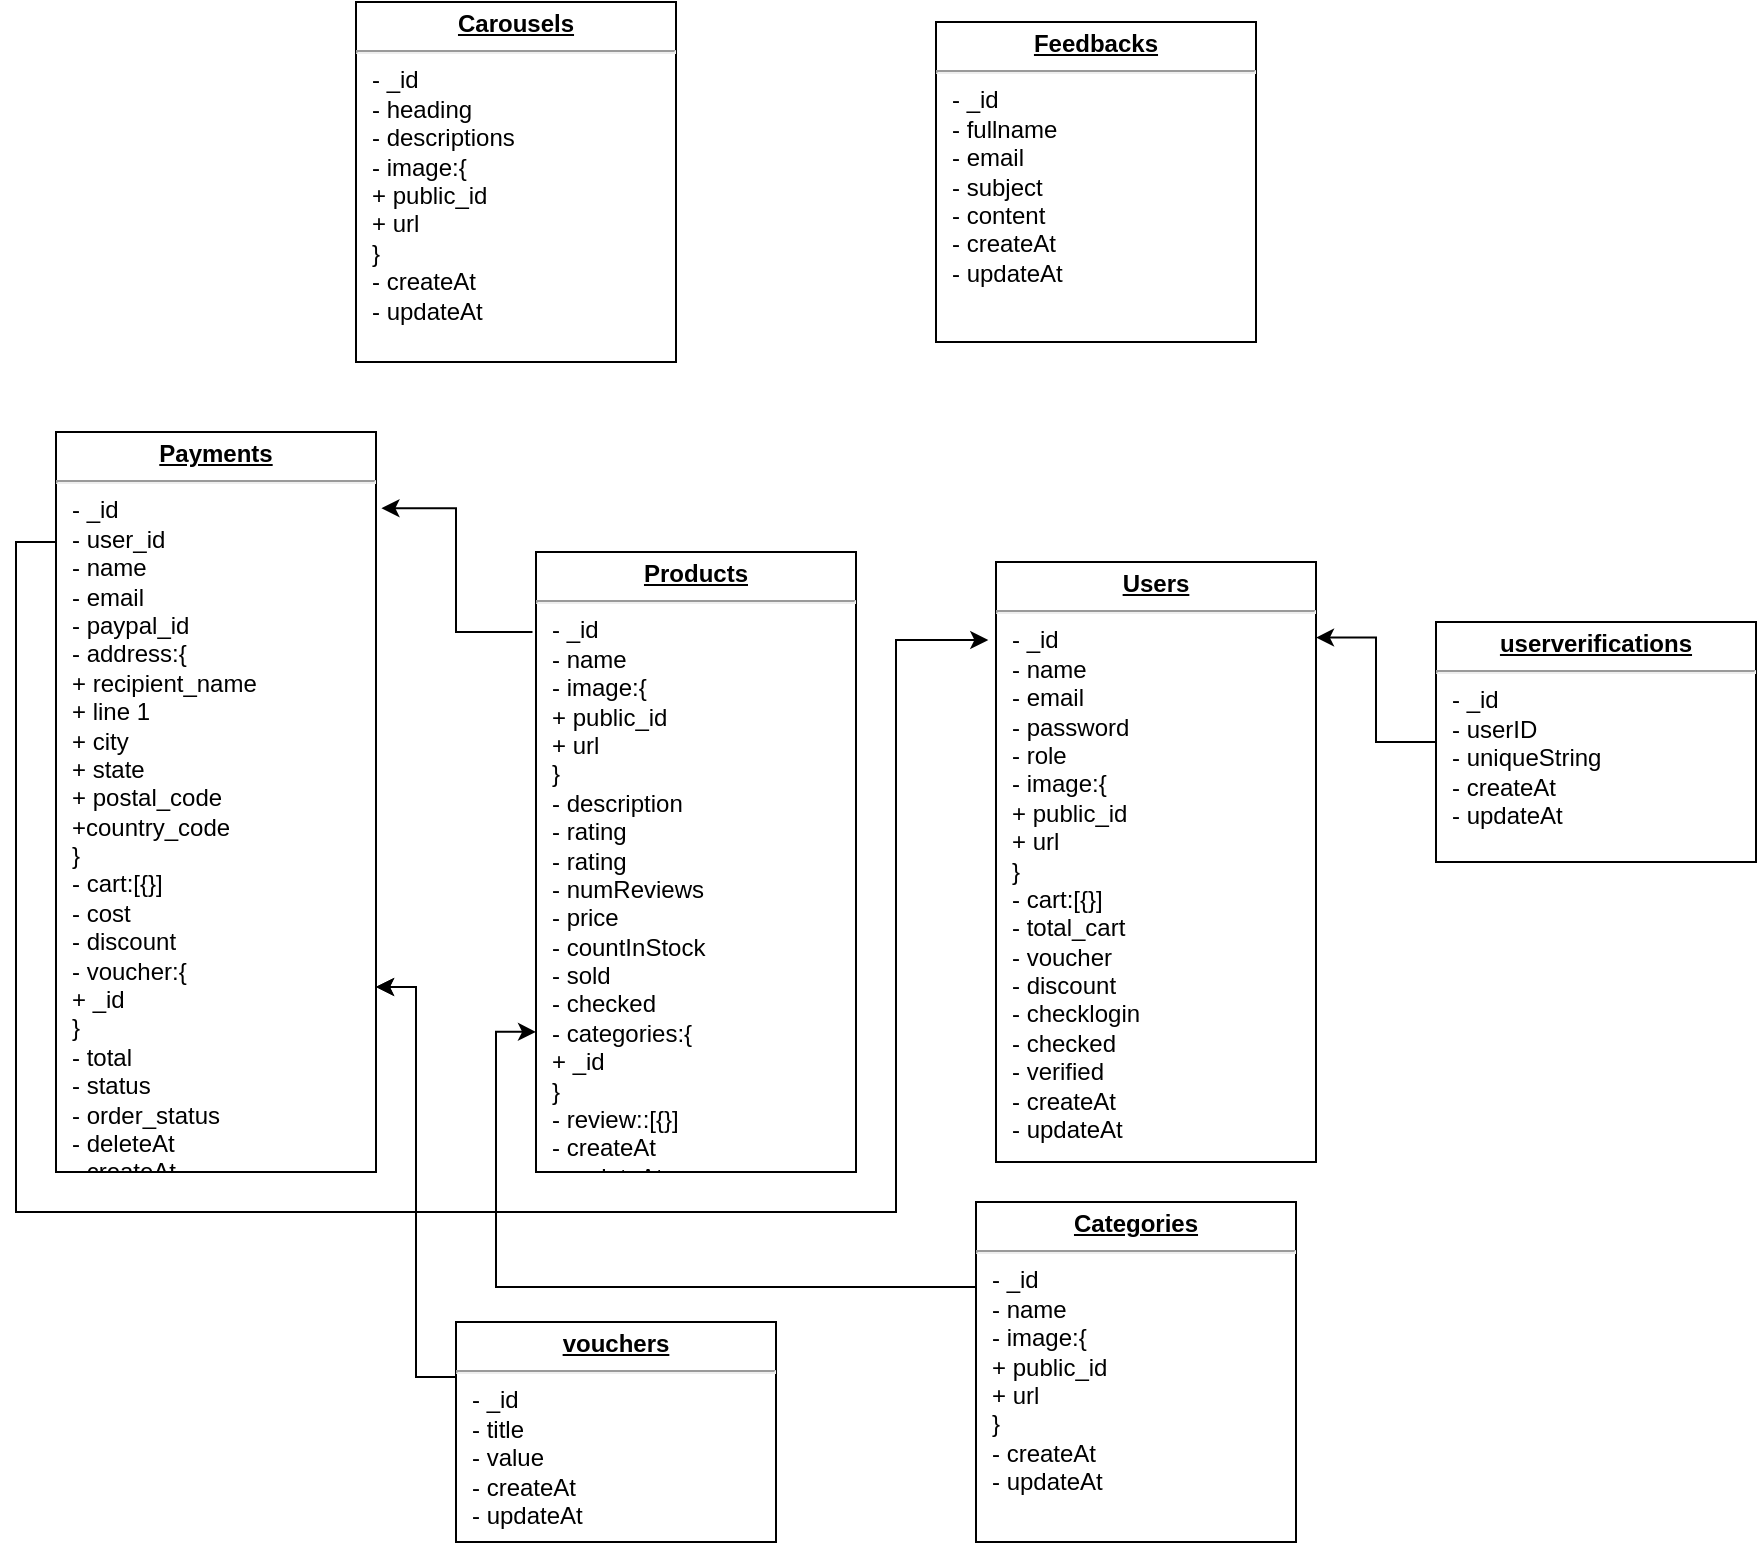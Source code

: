 <mxfile version="17.4.6" type="device"><diagram id="XJcjMtOjBpCCLDijvMkN" name="Page-1"><mxGraphModel dx="2211" dy="3099" grid="1" gridSize="10" guides="1" tooltips="1" connect="1" arrows="1" fold="1" page="1" pageScale="1" pageWidth="827" pageHeight="1169" math="0" shadow="0"><root><mxCell id="0"/><mxCell id="1" parent="0"/><mxCell id="GevWmk8a6JTY4Nan1Ma_-3" value="&lt;p style=&quot;margin: 0px ; margin-top: 4px ; text-align: center ; text-decoration: underline&quot;&gt;&lt;b&gt;Carousels&lt;/b&gt;&lt;/p&gt;&lt;hr&gt;&lt;p style=&quot;margin: 0px ; margin-left: 8px&quot;&gt;- _id&lt;br&gt;- heading&lt;br&gt;- descriptions&lt;/p&gt;&lt;p style=&quot;margin: 0px 0px 0px 8px&quot;&gt;-&amp;nbsp;image:{&lt;/p&gt;&lt;p style=&quot;margin: 0px 0px 0px 8px&quot;&gt;+ public_id&lt;/p&gt;&lt;p style=&quot;margin: 0px 0px 0px 8px&quot;&gt;+ url&lt;/p&gt;&lt;p style=&quot;margin: 0px 0px 0px 8px&quot;&gt;}&lt;/p&gt;&lt;p style=&quot;margin: 0px ; margin-left: 8px&quot;&gt;- createAt&lt;/p&gt;&lt;p style=&quot;margin: 0px ; margin-left: 8px&quot;&gt;- updateAt&lt;/p&gt;&lt;p style=&quot;margin: 0px ; margin-left: 8px&quot;&gt;&lt;br&gt;&lt;/p&gt;" style="verticalAlign=top;align=left;overflow=fill;fontSize=12;fontFamily=Helvetica;html=1;" parent="1" vertex="1"><mxGeometry x="10" y="-2310" width="160" height="180" as="geometry"/></mxCell><mxCell id="GevWmk8a6JTY4Nan1Ma_-11" value="&lt;p style=&quot;margin: 0px ; margin-top: 4px ; text-align: center ; text-decoration: underline&quot;&gt;&lt;b&gt;Categories&lt;/b&gt;&lt;/p&gt;&lt;hr&gt;&lt;p style=&quot;margin: 0px ; margin-left: 8px&quot;&gt;- _id&lt;/p&gt;&lt;p style=&quot;margin: 0px ; margin-left: 8px&quot;&gt;- name&lt;/p&gt;&lt;p style=&quot;margin: 0px ; margin-left: 8px&quot;&gt;-&amp;nbsp;&lt;span&gt;image:{&lt;/span&gt;&lt;/p&gt;&lt;p style=&quot;margin: 0px 0px 0px 8px&quot;&gt;+ public_id&lt;/p&gt;&lt;p style=&quot;margin: 0px 0px 0px 8px&quot;&gt;+ url&lt;/p&gt;&lt;p style=&quot;margin: 0px 0px 0px 8px&quot;&gt;}&lt;/p&gt;&lt;p style=&quot;margin: 0px 0px 0px 8px&quot;&gt;- createAt&lt;/p&gt;&lt;p style=&quot;margin: 0px 0px 0px 8px&quot;&gt;- updateAt&lt;/p&gt;" style="verticalAlign=top;align=left;overflow=fill;fontSize=12;fontFamily=Helvetica;html=1;" parent="1" vertex="1"><mxGeometry x="320" y="-1710" width="160" height="170" as="geometry"/></mxCell><mxCell id="GevWmk8a6JTY4Nan1Ma_-12" value="&lt;p style=&quot;margin: 0px ; margin-top: 4px ; text-align: center ; text-decoration: underline&quot;&gt;&lt;b&gt;Feedbacks&lt;/b&gt;&lt;/p&gt;&lt;hr&gt;&lt;p style=&quot;margin: 0px ; margin-left: 8px&quot;&gt;- _id&lt;br&gt;- fullname&lt;/p&gt;&lt;p style=&quot;margin: 0px ; margin-left: 8px&quot;&gt;- email&lt;/p&gt;&lt;p style=&quot;margin: 0px ; margin-left: 8px&quot;&gt;- subject&lt;/p&gt;&lt;p style=&quot;margin: 0px ; margin-left: 8px&quot;&gt;- content&lt;/p&gt;&lt;p style=&quot;margin: 0px 0px 0px 8px&quot;&gt;- createAt&lt;/p&gt;&lt;p style=&quot;margin: 0px 0px 0px 8px&quot;&gt;- updateAt&lt;/p&gt;" style="verticalAlign=top;align=left;overflow=fill;fontSize=12;fontFamily=Helvetica;html=1;" parent="1" vertex="1"><mxGeometry x="300" y="-2300" width="160" height="160" as="geometry"/></mxCell><mxCell id="MCF1oscee59n6epw22Gy-1" style="edgeStyle=orthogonalEdgeStyle;rounded=0;orthogonalLoop=1;jettySize=auto;html=1;exitX=0;exitY=0.25;exitDx=0;exitDy=0;entryX=-0.024;entryY=0.13;entryDx=0;entryDy=0;entryPerimeter=0;" edge="1" parent="1" source="GevWmk8a6JTY4Nan1Ma_-17" target="GevWmk8a6JTY4Nan1Ma_-22"><mxGeometry relative="1" as="geometry"><mxPoint x="320" y="-1970" as="targetPoint"/><Array as="points"><mxPoint x="-140" y="-2040"/><mxPoint x="-160" y="-2040"/><mxPoint x="-160" y="-1705"/><mxPoint x="280" y="-1705"/><mxPoint x="280" y="-1991"/></Array></mxGeometry></mxCell><mxCell id="GevWmk8a6JTY4Nan1Ma_-17" value="&lt;p style=&quot;margin: 0px ; margin-top: 4px ; text-align: center ; text-decoration: underline&quot;&gt;&lt;b&gt;Payments&lt;/b&gt;&lt;/p&gt;&lt;hr&gt;&lt;p style=&quot;margin: 0px ; margin-left: 8px&quot;&gt;- _id&lt;br&gt;- user_id&lt;/p&gt;&lt;p style=&quot;margin: 0px ; margin-left: 8px&quot;&gt;- name&lt;/p&gt;&lt;p style=&quot;margin: 0px ; margin-left: 8px&quot;&gt;- email&lt;/p&gt;&lt;p style=&quot;margin: 0px ; margin-left: 8px&quot;&gt;- paypal_id&lt;/p&gt;&lt;p style=&quot;margin: 0px ; margin-left: 8px&quot;&gt;- address:{&lt;/p&gt;&lt;p style=&quot;margin: 0px ; margin-left: 8px&quot;&gt;+ recipient_name&lt;/p&gt;&lt;p style=&quot;margin: 0px ; margin-left: 8px&quot;&gt;+ line 1&lt;/p&gt;&lt;p style=&quot;margin: 0px ; margin-left: 8px&quot;&gt;+ city&lt;/p&gt;&lt;p style=&quot;margin: 0px ; margin-left: 8px&quot;&gt;+ state&lt;/p&gt;&lt;p style=&quot;margin: 0px ; margin-left: 8px&quot;&gt;+ postal_code&lt;/p&gt;&lt;p style=&quot;margin: 0px ; margin-left: 8px&quot;&gt;+country_code&lt;/p&gt;&lt;p style=&quot;margin: 0px ; margin-left: 8px&quot;&gt;}&lt;/p&gt;&lt;p style=&quot;margin: 0px ; margin-left: 8px&quot;&gt;- cart:[{}]&lt;/p&gt;&lt;p style=&quot;margin: 0px ; margin-left: 8px&quot;&gt;- cost&lt;/p&gt;&lt;p style=&quot;margin: 0px ; margin-left: 8px&quot;&gt;- discount&lt;/p&gt;&lt;p style=&quot;margin: 0px ; margin-left: 8px&quot;&gt;- voucher:{&lt;/p&gt;&lt;p style=&quot;margin: 0px ; margin-left: 8px&quot;&gt;+ _id&lt;/p&gt;&lt;p style=&quot;margin: 0px ; margin-left: 8px&quot;&gt;}&lt;/p&gt;&lt;p style=&quot;margin: 0px ; margin-left: 8px&quot;&gt;- total&lt;/p&gt;&lt;p style=&quot;margin: 0px ; margin-left: 8px&quot;&gt;- status&lt;/p&gt;&lt;p style=&quot;margin: 0px ; margin-left: 8px&quot;&gt;- order_status&lt;/p&gt;&lt;p style=&quot;margin: 0px ; margin-left: 8px&quot;&gt;- deleteAt&lt;/p&gt;&lt;p style=&quot;margin: 0px 0px 0px 8px&quot;&gt;- createAt&lt;/p&gt;&lt;p style=&quot;margin: 0px 0px 0px 8px&quot;&gt;- updateAt&lt;/p&gt;" style="verticalAlign=top;align=left;overflow=fill;fontSize=12;fontFamily=Helvetica;html=1;" parent="1" vertex="1"><mxGeometry x="-140" y="-2095" width="160" height="370" as="geometry"/></mxCell><mxCell id="GevWmk8a6JTY4Nan1Ma_-22" value="&lt;p style=&quot;margin: 0px ; margin-top: 4px ; text-align: center ; text-decoration: underline&quot;&gt;&lt;b&gt;Users&lt;/b&gt;&lt;/p&gt;&lt;hr&gt;&lt;p style=&quot;margin: 0px ; margin-left: 8px&quot;&gt;- _id&lt;br&gt;- name&lt;/p&gt;&lt;p style=&quot;margin: 0px ; margin-left: 8px&quot;&gt;- email&lt;/p&gt;&lt;p style=&quot;margin: 0px ; margin-left: 8px&quot;&gt;- password&lt;/p&gt;&lt;p style=&quot;margin: 0px ; margin-left: 8px&quot;&gt;- role&lt;/p&gt;&lt;p style=&quot;margin: 0px ; margin-left: 8px&quot;&gt;-&lt;span&gt;&amp;nbsp;image:{&lt;/span&gt;&lt;/p&gt;&lt;p style=&quot;margin: 0px 0px 0px 8px&quot;&gt;+ public_id&lt;/p&gt;&lt;p style=&quot;margin: 0px 0px 0px 8px&quot;&gt;+ url&lt;/p&gt;&lt;p style=&quot;margin: 0px 0px 0px 8px&quot;&gt;}&lt;/p&gt;&lt;p style=&quot;margin: 0px 0px 0px 8px&quot;&gt;- cart:[{}]&lt;/p&gt;&lt;p style=&quot;margin: 0px 0px 0px 8px&quot;&gt;- total_cart&lt;/p&gt;&lt;p style=&quot;margin: 0px 0px 0px 8px&quot;&gt;- voucher&lt;/p&gt;&lt;p style=&quot;margin: 0px 0px 0px 8px&quot;&gt;- discount&lt;/p&gt;&lt;p style=&quot;margin: 0px 0px 0px 8px&quot;&gt;- checklogin&lt;/p&gt;&lt;p style=&quot;margin: 0px 0px 0px 8px&quot;&gt;- checked&lt;/p&gt;&lt;p style=&quot;margin: 0px 0px 0px 8px&quot;&gt;- verified&lt;/p&gt;&lt;p style=&quot;margin: 0px 0px 0px 8px&quot;&gt;- createAt&lt;br&gt;&lt;/p&gt;&lt;p style=&quot;margin: 0px 0px 0px 8px&quot;&gt;- updateAt&lt;/p&gt;" style="verticalAlign=top;align=left;overflow=fill;fontSize=12;fontFamily=Helvetica;html=1;" parent="1" vertex="1"><mxGeometry x="330" y="-2030" width="160" height="300" as="geometry"/></mxCell><mxCell id="GevWmk8a6JTY4Nan1Ma_-25" value="&lt;p style=&quot;margin: 0px ; margin-top: 4px ; text-align: center ; text-decoration: underline&quot;&gt;&lt;b&gt;userverifications&lt;/b&gt;&lt;/p&gt;&lt;hr&gt;&lt;p style=&quot;margin: 0px ; margin-left: 8px&quot;&gt;- _id&lt;br&gt;- userID&lt;/p&gt;&lt;p style=&quot;margin: 0px ; margin-left: 8px&quot;&gt;- uniqueString&lt;/p&gt;&lt;p style=&quot;margin: 0px 0px 0px 8px&quot;&gt;- createAt&lt;br&gt;&lt;/p&gt;&lt;p style=&quot;margin: 0px 0px 0px 8px&quot;&gt;- updateAt&lt;/p&gt;" style="verticalAlign=top;align=left;overflow=fill;fontSize=12;fontFamily=Helvetica;html=1;" parent="1" vertex="1"><mxGeometry x="550" y="-2000" width="160" height="120" as="geometry"/></mxCell><mxCell id="GevWmk8a6JTY4Nan1Ma_-48" style="edgeStyle=orthogonalEdgeStyle;rounded=0;orthogonalLoop=1;jettySize=auto;html=1;exitX=0;exitY=0.25;exitDx=0;exitDy=0;entryX=1;entryY=0.75;entryDx=0;entryDy=0;" parent="1" source="GevWmk8a6JTY4Nan1Ma_-26" target="GevWmk8a6JTY4Nan1Ma_-17" edge="1"><mxGeometry relative="1" as="geometry"/></mxCell><mxCell id="GevWmk8a6JTY4Nan1Ma_-26" value="&lt;p style=&quot;margin: 0px ; margin-top: 4px ; text-align: center ; text-decoration: underline&quot;&gt;&lt;b&gt;vouchers&lt;/b&gt;&lt;/p&gt;&lt;hr&gt;&lt;p style=&quot;margin: 0px ; margin-left: 8px&quot;&gt;- _id&lt;/p&gt;&lt;p style=&quot;margin: 0px ; margin-left: 8px&quot;&gt;- title&lt;/p&gt;&lt;p style=&quot;margin: 0px ; margin-left: 8px&quot;&gt;- value&lt;/p&gt;&lt;p style=&quot;margin: 0px 0px 0px 8px&quot;&gt;- createAt&lt;br&gt;&lt;/p&gt;&lt;p style=&quot;margin: 0px 0px 0px 8px&quot;&gt;- updateAt&lt;/p&gt;" style="verticalAlign=top;align=left;overflow=fill;fontSize=12;fontFamily=Helvetica;html=1;" parent="1" vertex="1"><mxGeometry x="60" y="-1650" width="160" height="110" as="geometry"/></mxCell><mxCell id="GevWmk8a6JTY4Nan1Ma_-57" style="edgeStyle=orthogonalEdgeStyle;rounded=0;orthogonalLoop=1;jettySize=auto;html=1;exitX=-0.011;exitY=0.129;exitDx=0;exitDy=0;entryX=1.017;entryY=0.103;entryDx=0;entryDy=0;entryPerimeter=0;exitPerimeter=0;" parent="1" source="GevWmk8a6JTY4Nan1Ma_-18" target="GevWmk8a6JTY4Nan1Ma_-17" edge="1"><mxGeometry relative="1" as="geometry"/></mxCell><mxCell id="GevWmk8a6JTY4Nan1Ma_-18" value="&lt;p style=&quot;margin: 0px ; margin-top: 4px ; text-align: center ; text-decoration: underline&quot;&gt;&lt;b&gt;Products&lt;/b&gt;&lt;/p&gt;&lt;hr&gt;&lt;p style=&quot;margin: 0px ; margin-left: 8px&quot;&gt;- _id&lt;br&gt;- name&lt;/p&gt;&lt;p style=&quot;margin: 0px 0px 0px 8px&quot;&gt;-&amp;nbsp;image:{&lt;/p&gt;&lt;p style=&quot;margin: 0px 0px 0px 8px&quot;&gt;+ public_id&lt;/p&gt;&lt;p style=&quot;margin: 0px 0px 0px 8px&quot;&gt;+ url&lt;/p&gt;&lt;p style=&quot;margin: 0px 0px 0px 8px&quot;&gt;}&lt;/p&gt;&lt;p style=&quot;margin: 0px ; margin-left: 8px&quot;&gt;- description&lt;/p&gt;&lt;p style=&quot;margin: 0px ; margin-left: 8px&quot;&gt;- rating&lt;/p&gt;&lt;p style=&quot;margin: 0px ; margin-left: 8px&quot;&gt;- rating&lt;/p&gt;&lt;p style=&quot;margin: 0px ; margin-left: 8px&quot;&gt;- numReviews&lt;/p&gt;&lt;p style=&quot;margin: 0px ; margin-left: 8px&quot;&gt;- price&lt;/p&gt;&lt;p style=&quot;margin: 0px ; margin-left: 8px&quot;&gt;- countInStock&lt;/p&gt;&lt;p style=&quot;margin: 0px ; margin-left: 8px&quot;&gt;- sold&lt;/p&gt;&lt;p style=&quot;margin: 0px ; margin-left: 8px&quot;&gt;- checked&lt;/p&gt;&lt;p style=&quot;margin: 0px ; margin-left: 8px&quot;&gt;- categories:{&lt;/p&gt;&lt;p style=&quot;margin: 0px 0px 0px 8px&quot;&gt;+ _id&lt;/p&gt;&lt;p style=&quot;margin: 0px ; margin-left: 8px&quot;&gt;}&lt;/p&gt;&lt;p style=&quot;margin: 0px ; margin-left: 8px&quot;&gt;- review::[{}]&lt;/p&gt;&lt;p style=&quot;margin: 0px ; margin-left: 8px&quot;&gt;&lt;span&gt;- createAt&lt;/span&gt;&lt;br&gt;&lt;/p&gt;&lt;p style=&quot;margin: 0px 0px 0px 8px&quot;&gt;- updateAt&lt;/p&gt;" style="verticalAlign=top;align=left;overflow=fill;fontSize=12;fontFamily=Helvetica;html=1;" parent="1" vertex="1"><mxGeometry x="100" y="-2035" width="160" height="310" as="geometry"/></mxCell><mxCell id="GevWmk8a6JTY4Nan1Ma_-52" style="edgeStyle=orthogonalEdgeStyle;rounded=0;orthogonalLoop=1;jettySize=auto;html=1;entryX=1;entryY=0.126;entryDx=0;entryDy=0;startArrow=none;entryPerimeter=0;exitX=0;exitY=0.5;exitDx=0;exitDy=0;" parent="1" source="GevWmk8a6JTY4Nan1Ma_-25" target="GevWmk8a6JTY4Nan1Ma_-22" edge="1"><mxGeometry relative="1" as="geometry"><mxPoint x="540" y="-1950" as="sourcePoint"/><mxPoint x="538.72" y="-1989.96" as="targetPoint"/></mxGeometry></mxCell><mxCell id="GevWmk8a6JTY4Nan1Ma_-54" style="edgeStyle=orthogonalEdgeStyle;rounded=0;orthogonalLoop=1;jettySize=auto;html=1;exitX=0;exitY=0.25;exitDx=0;exitDy=0;entryX=0;entryY=0.774;entryDx=0;entryDy=0;entryPerimeter=0;" parent="1" source="GevWmk8a6JTY4Nan1Ma_-11" target="GevWmk8a6JTY4Nan1Ma_-18" edge="1"><mxGeometry relative="1" as="geometry"><mxPoint x="70" y="-1612.5" as="sourcePoint"/><mxPoint x="30" y="-1807.5" as="targetPoint"/></mxGeometry></mxCell><mxCell id="GevWmk8a6JTY4Nan1Ma_-56" style="edgeStyle=orthogonalEdgeStyle;rounded=0;orthogonalLoop=1;jettySize=auto;html=1;exitX=0;exitY=0.25;exitDx=0;exitDy=0;entryX=1;entryY=0.75;entryDx=0;entryDy=0;" parent="1" source="GevWmk8a6JTY4Nan1Ma_-26" target="GevWmk8a6JTY4Nan1Ma_-17" edge="1"><mxGeometry relative="1" as="geometry"><mxPoint x="60" y="-1622.5" as="sourcePoint"/><mxPoint x="20" y="-1817.5" as="targetPoint"/><Array as="points"><mxPoint x="40" y="-1622"/><mxPoint x="40" y="-1818"/></Array></mxGeometry></mxCell></root></mxGraphModel></diagram></mxfile>